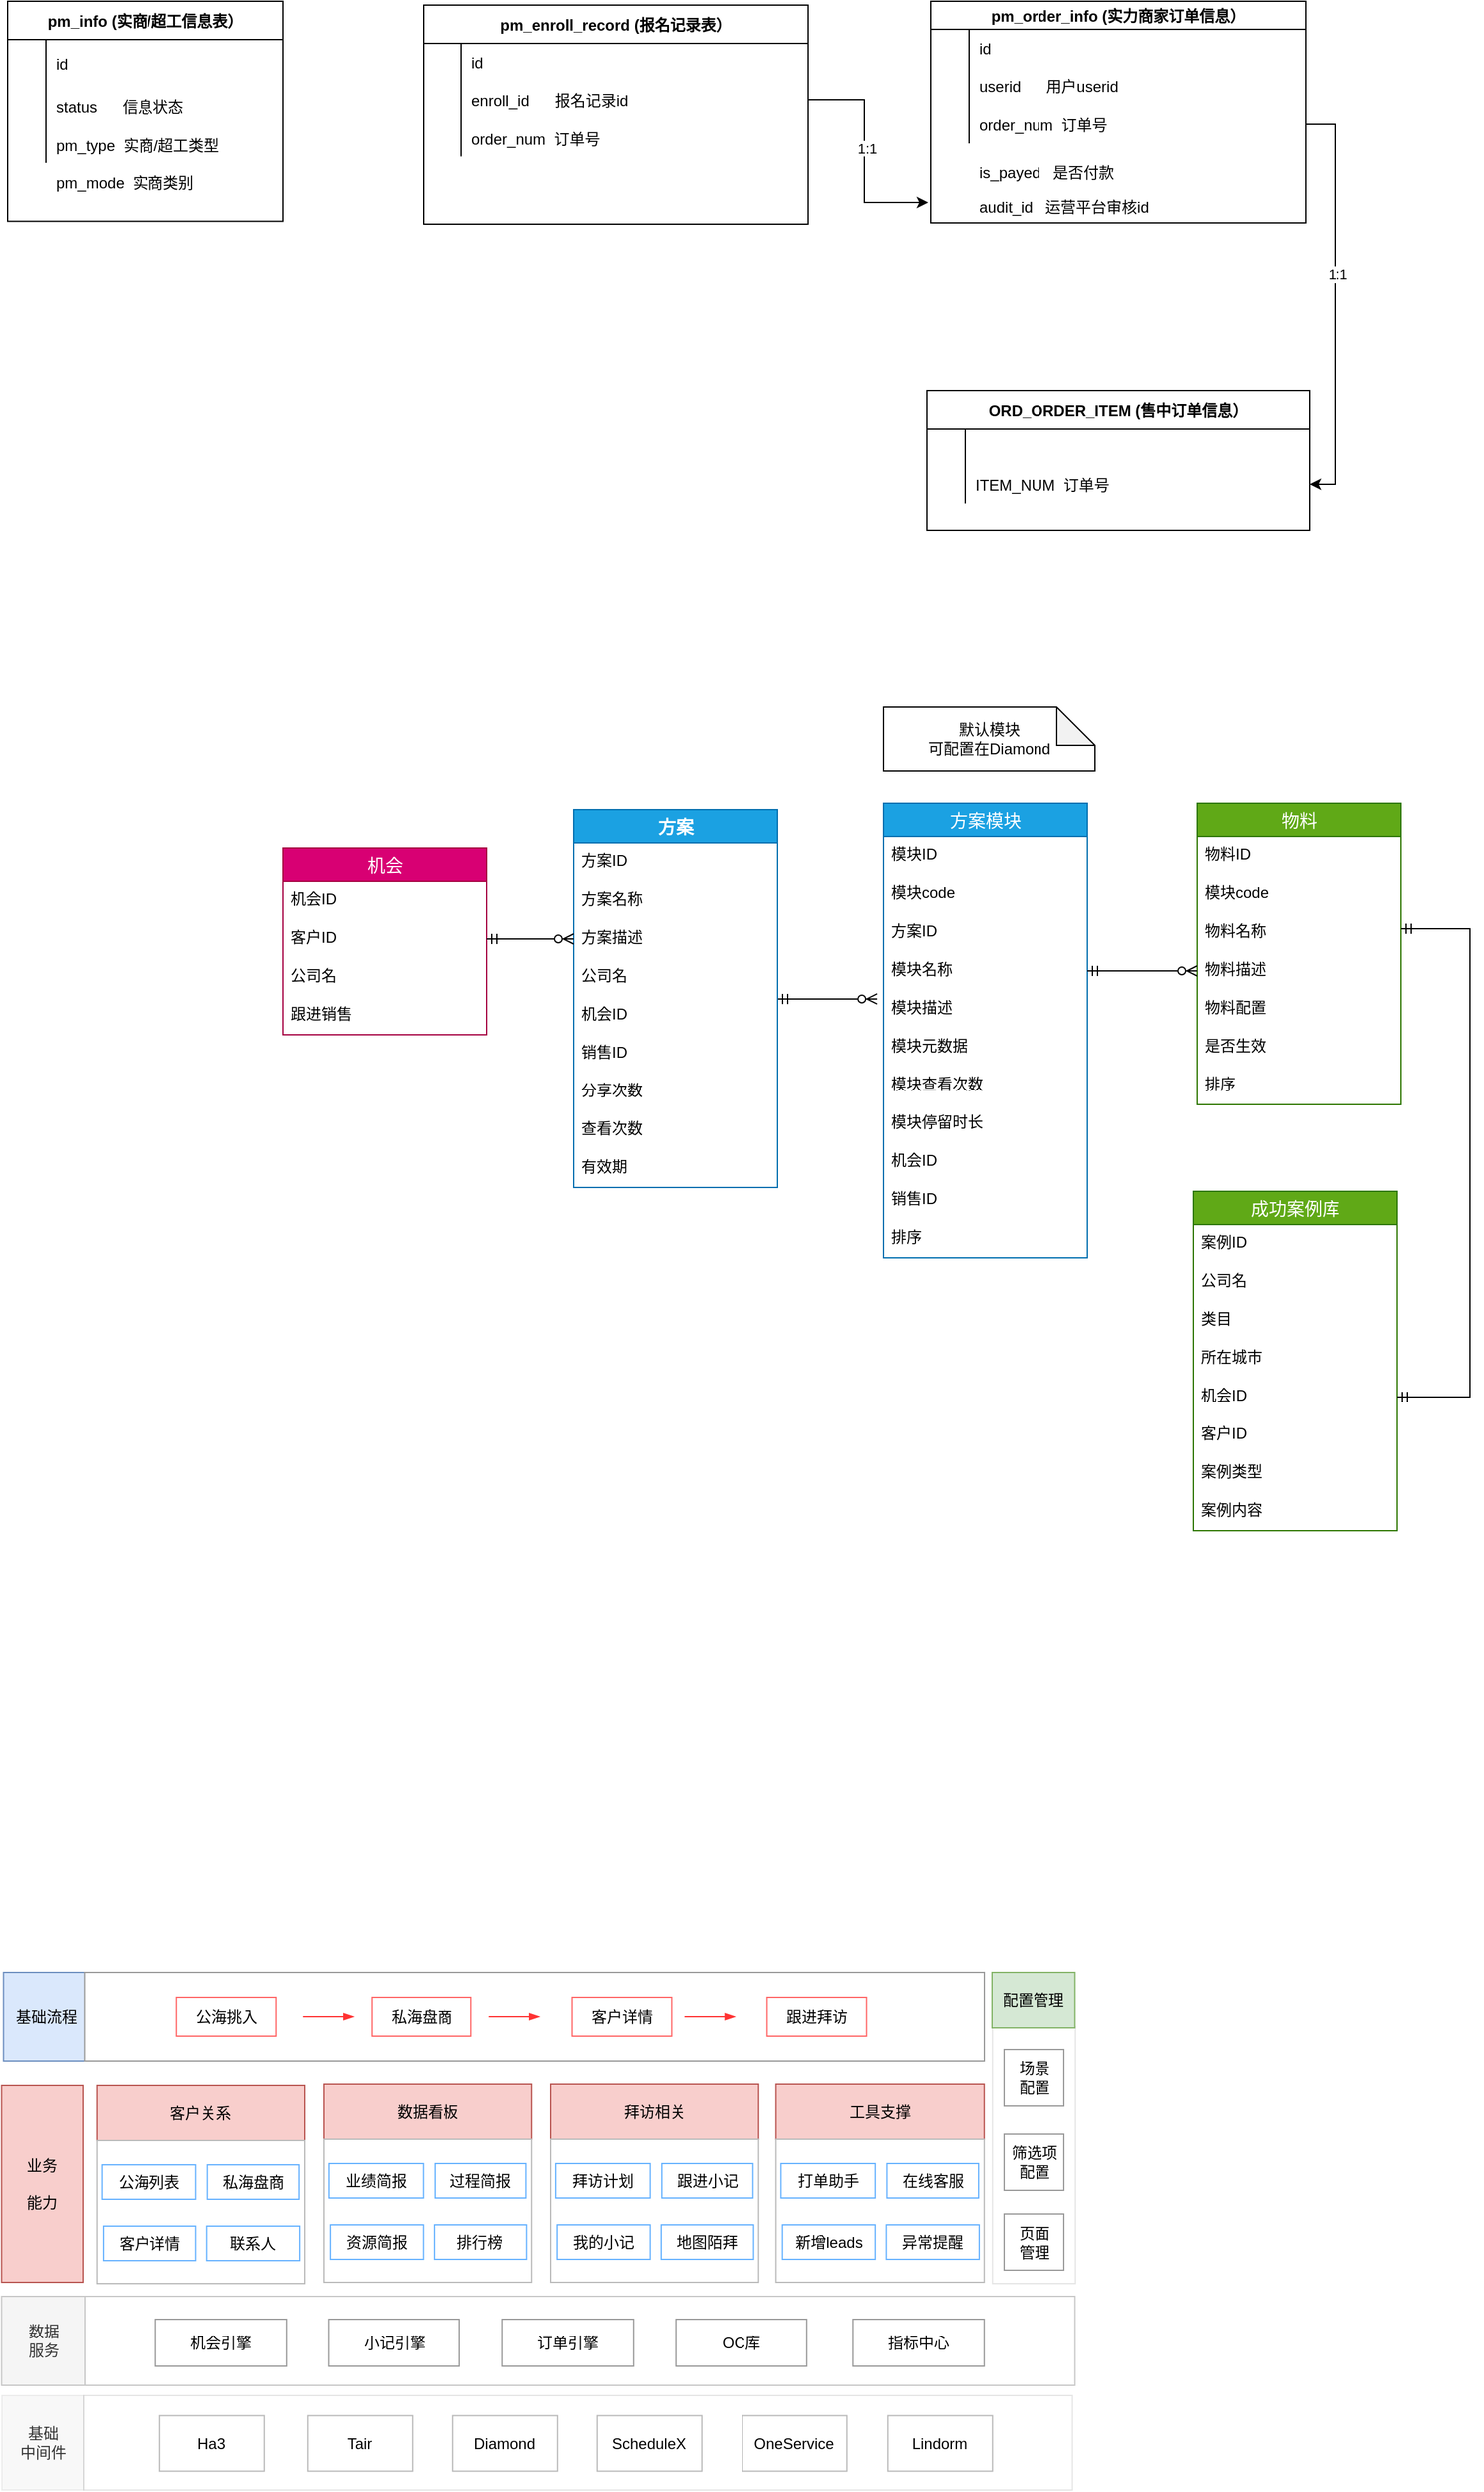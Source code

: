 <mxfile version="15.4.3" type="github">
  <diagram id="QJc5i9CVlvH6XnXGXRru" name="第 1 页">
    <mxGraphModel dx="1278" dy="742" grid="0" gridSize="10" guides="1" tooltips="1" connect="1" arrows="1" fold="0" page="0" pageScale="1" pageWidth="827" pageHeight="1169" math="0" shadow="0">
      <root>
        <mxCell id="0" />
        <mxCell id="1" parent="0" />
        <mxCell id="5cyUWBgjFF571LaAtSfy-1" value="pm_info (实商/超工信息表）" style="shape=table;startSize=30;container=1;collapsible=1;childLayout=tableLayout;fixedRows=1;rowLines=0;fontStyle=1;align=center;resizeLast=1;" parent="1" vertex="1">
          <mxGeometry x="124" y="17" width="216" height="172.75" as="geometry" />
        </mxCell>
        <mxCell id="5cyUWBgjFF571LaAtSfy-5" value="" style="shape=partialRectangle;collapsible=0;dropTarget=0;pointerEvents=0;fillColor=none;top=0;left=0;bottom=0;right=0;points=[[0,0.5],[1,0.5]];portConstraint=eastwest;" parent="5cyUWBgjFF571LaAtSfy-1" vertex="1">
          <mxGeometry y="30" width="216" height="37" as="geometry" />
        </mxCell>
        <mxCell id="5cyUWBgjFF571LaAtSfy-6" value="" style="shape=partialRectangle;connectable=0;fillColor=none;top=0;left=0;bottom=0;right=0;editable=1;overflow=hidden;" parent="5cyUWBgjFF571LaAtSfy-5" vertex="1">
          <mxGeometry width="30" height="37" as="geometry" />
        </mxCell>
        <mxCell id="5cyUWBgjFF571LaAtSfy-7" value="id" style="shape=partialRectangle;connectable=0;fillColor=none;top=0;left=0;bottom=0;right=0;align=left;spacingLeft=6;overflow=hidden;" parent="5cyUWBgjFF571LaAtSfy-5" vertex="1">
          <mxGeometry x="30" width="186" height="37" as="geometry" />
        </mxCell>
        <mxCell id="5cyUWBgjFF571LaAtSfy-8" value="" style="shape=partialRectangle;collapsible=0;dropTarget=0;pointerEvents=0;fillColor=none;top=0;left=0;bottom=0;right=0;points=[[0,0.5],[1,0.5]];portConstraint=eastwest;" parent="5cyUWBgjFF571LaAtSfy-1" vertex="1">
          <mxGeometry y="67" width="216" height="30" as="geometry" />
        </mxCell>
        <mxCell id="5cyUWBgjFF571LaAtSfy-9" value="" style="shape=partialRectangle;connectable=0;fillColor=none;top=0;left=0;bottom=0;right=0;editable=1;overflow=hidden;" parent="5cyUWBgjFF571LaAtSfy-8" vertex="1">
          <mxGeometry width="30" height="30" as="geometry" />
        </mxCell>
        <mxCell id="5cyUWBgjFF571LaAtSfy-10" value="status      信息状态" style="shape=partialRectangle;connectable=0;fillColor=none;top=0;left=0;bottom=0;right=0;align=left;spacingLeft=6;overflow=hidden;" parent="5cyUWBgjFF571LaAtSfy-8" vertex="1">
          <mxGeometry x="30" width="186" height="30" as="geometry" />
        </mxCell>
        <mxCell id="5cyUWBgjFF571LaAtSfy-11" value="" style="shape=partialRectangle;collapsible=0;dropTarget=0;pointerEvents=0;fillColor=none;top=0;left=0;bottom=0;right=0;points=[[0,0.5],[1,0.5]];portConstraint=eastwest;" parent="5cyUWBgjFF571LaAtSfy-1" vertex="1">
          <mxGeometry y="97" width="216" height="30" as="geometry" />
        </mxCell>
        <mxCell id="5cyUWBgjFF571LaAtSfy-12" value="" style="shape=partialRectangle;connectable=0;fillColor=none;top=0;left=0;bottom=0;right=0;editable=1;overflow=hidden;" parent="5cyUWBgjFF571LaAtSfy-11" vertex="1">
          <mxGeometry width="30" height="30" as="geometry" />
        </mxCell>
        <mxCell id="5cyUWBgjFF571LaAtSfy-13" value="pm_type  实商/超工类型" style="shape=partialRectangle;connectable=0;fillColor=none;top=0;left=0;bottom=0;right=0;align=left;spacingLeft=6;overflow=hidden;" parent="5cyUWBgjFF571LaAtSfy-11" vertex="1">
          <mxGeometry x="30" width="186" height="30" as="geometry" />
        </mxCell>
        <mxCell id="5cyUWBgjFF571LaAtSfy-15" value="pm_mode  实商类别" style="shape=partialRectangle;connectable=0;fillColor=none;top=0;left=0;bottom=0;right=0;align=left;spacingLeft=6;overflow=hidden;" parent="1" vertex="1">
          <mxGeometry x="154" y="144" width="186" height="30" as="geometry" />
        </mxCell>
        <mxCell id="5cyUWBgjFF571LaAtSfy-16" value="pm_enroll_record (报名记录表）" style="shape=table;startSize=30;container=1;collapsible=1;childLayout=tableLayout;fixedRows=1;rowLines=0;fontStyle=1;align=center;resizeLast=1;" parent="1" vertex="1">
          <mxGeometry x="450" y="20" width="302" height="172" as="geometry" />
        </mxCell>
        <mxCell id="5cyUWBgjFF571LaAtSfy-17" value="" style="shape=partialRectangle;collapsible=0;dropTarget=0;pointerEvents=0;fillColor=none;top=0;left=0;bottom=0;right=0;points=[[0,0.5],[1,0.5]];portConstraint=eastwest;" parent="5cyUWBgjFF571LaAtSfy-16" vertex="1">
          <mxGeometry y="30" width="302" height="29" as="geometry" />
        </mxCell>
        <mxCell id="5cyUWBgjFF571LaAtSfy-18" value="" style="shape=partialRectangle;connectable=0;fillColor=none;top=0;left=0;bottom=0;right=0;editable=1;overflow=hidden;" parent="5cyUWBgjFF571LaAtSfy-17" vertex="1">
          <mxGeometry width="30" height="29" as="geometry" />
        </mxCell>
        <mxCell id="5cyUWBgjFF571LaAtSfy-19" value="id" style="shape=partialRectangle;connectable=0;fillColor=none;top=0;left=0;bottom=0;right=0;align=left;spacingLeft=6;overflow=hidden;" parent="5cyUWBgjFF571LaAtSfy-17" vertex="1">
          <mxGeometry x="30" width="272" height="29" as="geometry" />
        </mxCell>
        <mxCell id="5cyUWBgjFF571LaAtSfy-20" value="" style="shape=partialRectangle;collapsible=0;dropTarget=0;pointerEvents=0;fillColor=none;top=0;left=0;bottom=0;right=0;points=[[0,0.5],[1,0.5]];portConstraint=eastwest;" parent="5cyUWBgjFF571LaAtSfy-16" vertex="1">
          <mxGeometry y="59" width="302" height="30" as="geometry" />
        </mxCell>
        <mxCell id="5cyUWBgjFF571LaAtSfy-21" value="" style="shape=partialRectangle;connectable=0;fillColor=none;top=0;left=0;bottom=0;right=0;editable=1;overflow=hidden;" parent="5cyUWBgjFF571LaAtSfy-20" vertex="1">
          <mxGeometry width="30" height="30" as="geometry" />
        </mxCell>
        <mxCell id="5cyUWBgjFF571LaAtSfy-22" value="enroll_id      报名记录id" style="shape=partialRectangle;connectable=0;fillColor=none;top=0;left=0;bottom=0;right=0;align=left;spacingLeft=6;overflow=hidden;" parent="5cyUWBgjFF571LaAtSfy-20" vertex="1">
          <mxGeometry x="30" width="272" height="30" as="geometry" />
        </mxCell>
        <mxCell id="5cyUWBgjFF571LaAtSfy-23" value="" style="shape=partialRectangle;collapsible=0;dropTarget=0;pointerEvents=0;fillColor=none;top=0;left=0;bottom=0;right=0;points=[[0,0.5],[1,0.5]];portConstraint=eastwest;" parent="5cyUWBgjFF571LaAtSfy-16" vertex="1">
          <mxGeometry y="89" width="302" height="30" as="geometry" />
        </mxCell>
        <mxCell id="5cyUWBgjFF571LaAtSfy-24" value="" style="shape=partialRectangle;connectable=0;fillColor=none;top=0;left=0;bottom=0;right=0;editable=1;overflow=hidden;" parent="5cyUWBgjFF571LaAtSfy-23" vertex="1">
          <mxGeometry width="30" height="30" as="geometry" />
        </mxCell>
        <mxCell id="5cyUWBgjFF571LaAtSfy-25" value="order_num  订单号" style="shape=partialRectangle;connectable=0;fillColor=none;top=0;left=0;bottom=0;right=0;align=left;spacingLeft=6;overflow=hidden;" parent="5cyUWBgjFF571LaAtSfy-23" vertex="1">
          <mxGeometry x="30" width="272" height="30" as="geometry" />
        </mxCell>
        <mxCell id="5cyUWBgjFF571LaAtSfy-38" value="ORD_ORDER_ITEM (售中订单信息）" style="shape=table;startSize=30;container=1;collapsible=1;childLayout=tableLayout;fixedRows=1;rowLines=0;fontStyle=1;align=center;resizeLast=1;" parent="1" vertex="1">
          <mxGeometry x="845" y="322" width="300" height="110" as="geometry" />
        </mxCell>
        <mxCell id="5cyUWBgjFF571LaAtSfy-39" value="" style="shape=partialRectangle;collapsible=0;dropTarget=0;pointerEvents=0;fillColor=none;top=0;left=0;bottom=0;right=0;points=[[0,0.5],[1,0.5]];portConstraint=eastwest;" parent="5cyUWBgjFF571LaAtSfy-38" vertex="1">
          <mxGeometry y="30" width="300" height="29" as="geometry" />
        </mxCell>
        <mxCell id="5cyUWBgjFF571LaAtSfy-40" value="" style="shape=partialRectangle;connectable=0;fillColor=none;top=0;left=0;bottom=0;right=0;editable=1;overflow=hidden;" parent="5cyUWBgjFF571LaAtSfy-39" vertex="1">
          <mxGeometry width="30" height="29" as="geometry" />
        </mxCell>
        <mxCell id="5cyUWBgjFF571LaAtSfy-41" value="" style="shape=partialRectangle;connectable=0;fillColor=none;top=0;left=0;bottom=0;right=0;align=left;spacingLeft=6;overflow=hidden;" parent="5cyUWBgjFF571LaAtSfy-39" vertex="1">
          <mxGeometry x="30" width="270" height="29" as="geometry" />
        </mxCell>
        <mxCell id="5cyUWBgjFF571LaAtSfy-45" value="" style="shape=partialRectangle;collapsible=0;dropTarget=0;pointerEvents=0;fillColor=none;top=0;left=0;bottom=0;right=0;points=[[0,0.5],[1,0.5]];portConstraint=eastwest;" parent="5cyUWBgjFF571LaAtSfy-38" vertex="1">
          <mxGeometry y="59" width="300" height="30" as="geometry" />
        </mxCell>
        <mxCell id="5cyUWBgjFF571LaAtSfy-46" value="" style="shape=partialRectangle;connectable=0;fillColor=none;top=0;left=0;bottom=0;right=0;editable=1;overflow=hidden;" parent="5cyUWBgjFF571LaAtSfy-45" vertex="1">
          <mxGeometry width="30" height="30" as="geometry" />
        </mxCell>
        <mxCell id="5cyUWBgjFF571LaAtSfy-47" value="ITEM_NUM  订单号" style="shape=partialRectangle;connectable=0;fillColor=none;top=0;left=0;bottom=0;right=0;align=left;spacingLeft=6;overflow=hidden;" parent="5cyUWBgjFF571LaAtSfy-45" vertex="1">
          <mxGeometry x="30" width="270" height="30" as="geometry" />
        </mxCell>
        <mxCell id="5cyUWBgjFF571LaAtSfy-49" value="pm_order_info (实力商家订单信息）" style="shape=table;startSize=22;container=1;collapsible=1;childLayout=tableLayout;fixedRows=1;rowLines=0;fontStyle=1;align=center;resizeLast=1;" parent="1" vertex="1">
          <mxGeometry x="848" y="17" width="294" height="174" as="geometry" />
        </mxCell>
        <mxCell id="5cyUWBgjFF571LaAtSfy-50" value="" style="shape=partialRectangle;collapsible=0;dropTarget=0;pointerEvents=0;fillColor=none;top=0;left=0;bottom=0;right=0;points=[[0,0.5],[1,0.5]];portConstraint=eastwest;" parent="5cyUWBgjFF571LaAtSfy-49" vertex="1">
          <mxGeometry y="22" width="294" height="29" as="geometry" />
        </mxCell>
        <mxCell id="5cyUWBgjFF571LaAtSfy-51" value="" style="shape=partialRectangle;connectable=0;fillColor=none;top=0;left=0;bottom=0;right=0;editable=1;overflow=hidden;" parent="5cyUWBgjFF571LaAtSfy-50" vertex="1">
          <mxGeometry width="30" height="29" as="geometry" />
        </mxCell>
        <mxCell id="5cyUWBgjFF571LaAtSfy-52" value="id" style="shape=partialRectangle;connectable=0;fillColor=none;top=0;left=0;bottom=0;right=0;align=left;spacingLeft=6;overflow=hidden;" parent="5cyUWBgjFF571LaAtSfy-50" vertex="1">
          <mxGeometry x="30" width="264" height="29" as="geometry" />
        </mxCell>
        <mxCell id="5cyUWBgjFF571LaAtSfy-53" value="" style="shape=partialRectangle;collapsible=0;dropTarget=0;pointerEvents=0;fillColor=none;top=0;left=0;bottom=0;right=0;points=[[0,0.5],[1,0.5]];portConstraint=eastwest;" parent="5cyUWBgjFF571LaAtSfy-49" vertex="1">
          <mxGeometry y="51" width="294" height="30" as="geometry" />
        </mxCell>
        <mxCell id="5cyUWBgjFF571LaAtSfy-54" value="" style="shape=partialRectangle;connectable=0;fillColor=none;top=0;left=0;bottom=0;right=0;editable=1;overflow=hidden;" parent="5cyUWBgjFF571LaAtSfy-53" vertex="1">
          <mxGeometry width="30" height="30" as="geometry" />
        </mxCell>
        <mxCell id="5cyUWBgjFF571LaAtSfy-55" value="userid      用户userid" style="shape=partialRectangle;connectable=0;fillColor=none;top=0;left=0;bottom=0;right=0;align=left;spacingLeft=6;overflow=hidden;" parent="5cyUWBgjFF571LaAtSfy-53" vertex="1">
          <mxGeometry x="30" width="264" height="30" as="geometry" />
        </mxCell>
        <mxCell id="5cyUWBgjFF571LaAtSfy-56" value="" style="shape=partialRectangle;collapsible=0;dropTarget=0;pointerEvents=0;fillColor=none;top=0;left=0;bottom=0;right=0;points=[[0,0.5],[1,0.5]];portConstraint=eastwest;" parent="5cyUWBgjFF571LaAtSfy-49" vertex="1">
          <mxGeometry y="81" width="294" height="30" as="geometry" />
        </mxCell>
        <mxCell id="5cyUWBgjFF571LaAtSfy-57" value="" style="shape=partialRectangle;connectable=0;fillColor=none;top=0;left=0;bottom=0;right=0;editable=1;overflow=hidden;" parent="5cyUWBgjFF571LaAtSfy-56" vertex="1">
          <mxGeometry width="30" height="30" as="geometry" />
        </mxCell>
        <mxCell id="5cyUWBgjFF571LaAtSfy-58" value="order_num  订单号" style="shape=partialRectangle;connectable=0;fillColor=none;top=0;left=0;bottom=0;right=0;align=left;spacingLeft=6;overflow=hidden;" parent="5cyUWBgjFF571LaAtSfy-56" vertex="1">
          <mxGeometry x="30" width="264" height="30" as="geometry" />
        </mxCell>
        <mxCell id="5cyUWBgjFF571LaAtSfy-59" value="is_payed   是否付款" style="shape=partialRectangle;connectable=0;fillColor=none;top=0;left=0;bottom=0;right=0;align=left;spacingLeft=6;overflow=hidden;" parent="1" vertex="1">
          <mxGeometry x="878" y="136" width="269" height="30" as="geometry" />
        </mxCell>
        <mxCell id="5cyUWBgjFF571LaAtSfy-60" value="audit_id   运营平台审核id" style="shape=partialRectangle;connectable=0;fillColor=none;top=0;left=0;bottom=0;right=0;align=left;spacingLeft=6;overflow=hidden;" parent="1" vertex="1">
          <mxGeometry x="878" y="163" width="269" height="30" as="geometry" />
        </mxCell>
        <mxCell id="5cyUWBgjFF571LaAtSfy-62" style="edgeStyle=orthogonalEdgeStyle;rounded=0;orthogonalLoop=1;jettySize=auto;html=1;" parent="1" source="5cyUWBgjFF571LaAtSfy-20" edge="1">
          <mxGeometry relative="1" as="geometry">
            <mxPoint x="846" y="175" as="targetPoint" />
            <Array as="points">
              <mxPoint x="796" y="94" />
              <mxPoint x="796" y="175" />
            </Array>
          </mxGeometry>
        </mxCell>
        <mxCell id="5cyUWBgjFF571LaAtSfy-63" value="1:1" style="edgeLabel;html=1;align=center;verticalAlign=middle;resizable=0;points=[];" parent="5cyUWBgjFF571LaAtSfy-62" vertex="1" connectable="0">
          <mxGeometry x="-0.063" y="2" relative="1" as="geometry">
            <mxPoint as="offset" />
          </mxGeometry>
        </mxCell>
        <mxCell id="5cyUWBgjFF571LaAtSfy-64" style="edgeStyle=orthogonalEdgeStyle;rounded=0;orthogonalLoop=1;jettySize=auto;html=1;entryX=1;entryY=0.5;entryDx=0;entryDy=0;" parent="1" source="5cyUWBgjFF571LaAtSfy-56" target="5cyUWBgjFF571LaAtSfy-45" edge="1">
          <mxGeometry relative="1" as="geometry">
            <Array as="points">
              <mxPoint x="1165" y="113" />
              <mxPoint x="1165" y="396" />
            </Array>
          </mxGeometry>
        </mxCell>
        <mxCell id="5cyUWBgjFF571LaAtSfy-65" value="1:1" style="edgeLabel;html=1;align=center;verticalAlign=middle;resizable=0;points=[];" parent="5cyUWBgjFF571LaAtSfy-64" vertex="1" connectable="0">
          <mxGeometry x="-0.135" y="2" relative="1" as="geometry">
            <mxPoint as="offset" />
          </mxGeometry>
        </mxCell>
        <mxCell id="seeRl_uvlfTcgqvtLAYv-40" style="edgeStyle=orthogonalEdgeStyle;rounded=0;orthogonalLoop=1;jettySize=auto;html=1;entryX=-0.031;entryY=0.233;entryDx=0;entryDy=0;entryPerimeter=0;startArrow=ERmandOne;startFill=0;endArrow=ERzeroToMany;endFill=1;" parent="1" source="F5liAaDWDsk7o85AeB5s-1" target="F5liAaDWDsk7o85AeB5s-17" edge="1">
          <mxGeometry relative="1" as="geometry" />
        </mxCell>
        <mxCell id="F5liAaDWDsk7o85AeB5s-1" value="方案" style="swimlane;fontStyle=1;childLayout=stackLayout;horizontal=1;startSize=26;horizontalStack=0;resizeParent=1;resizeParentMax=0;resizeLast=0;collapsible=1;marginBottom=0;align=center;fontSize=14;fillColor=#1ba1e2;strokeColor=#006EAF;fontColor=#ffffff;" parent="1" vertex="1">
          <mxGeometry x="568" y="651" width="160" height="296" as="geometry" />
        </mxCell>
        <mxCell id="F5liAaDWDsk7o85AeB5s-2" value="方案ID" style="text;spacingLeft=4;spacingRight=4;overflow=hidden;rotatable=0;points=[[0,0.5],[1,0.5]];portConstraint=eastwest;fontSize=12;" parent="F5liAaDWDsk7o85AeB5s-1" vertex="1">
          <mxGeometry y="26" width="160" height="30" as="geometry" />
        </mxCell>
        <mxCell id="F5liAaDWDsk7o85AeB5s-3" value="方案名称" style="text;spacingLeft=4;spacingRight=4;overflow=hidden;rotatable=0;points=[[0,0.5],[1,0.5]];portConstraint=eastwest;fontSize=12;" parent="F5liAaDWDsk7o85AeB5s-1" vertex="1">
          <mxGeometry y="56" width="160" height="30" as="geometry" />
        </mxCell>
        <mxCell id="F5liAaDWDsk7o85AeB5s-4" value="方案描述" style="text;spacingLeft=4;spacingRight=4;overflow=hidden;rotatable=0;points=[[0,0.5],[1,0.5]];portConstraint=eastwest;fontSize=12;" parent="F5liAaDWDsk7o85AeB5s-1" vertex="1">
          <mxGeometry y="86" width="160" height="30" as="geometry" />
        </mxCell>
        <mxCell id="F5liAaDWDsk7o85AeB5s-5" value="公司名" style="text;spacingLeft=4;spacingRight=4;overflow=hidden;rotatable=0;points=[[0,0.5],[1,0.5]];portConstraint=eastwest;fontSize=12;" parent="F5liAaDWDsk7o85AeB5s-1" vertex="1">
          <mxGeometry y="116" width="160" height="30" as="geometry" />
        </mxCell>
        <mxCell id="F5liAaDWDsk7o85AeB5s-6" value="机会ID" style="text;spacingLeft=4;spacingRight=4;overflow=hidden;rotatable=0;points=[[0,0.5],[1,0.5]];portConstraint=eastwest;fontSize=12;" parent="F5liAaDWDsk7o85AeB5s-1" vertex="1">
          <mxGeometry y="146" width="160" height="30" as="geometry" />
        </mxCell>
        <mxCell id="F5liAaDWDsk7o85AeB5s-7" value="销售ID" style="text;spacingLeft=4;spacingRight=4;overflow=hidden;rotatable=0;points=[[0,0.5],[1,0.5]];portConstraint=eastwest;fontSize=12;" parent="F5liAaDWDsk7o85AeB5s-1" vertex="1">
          <mxGeometry y="176" width="160" height="30" as="geometry" />
        </mxCell>
        <mxCell id="seeRl_uvlfTcgqvtLAYv-33" value="分享次数" style="text;spacingLeft=4;spacingRight=4;overflow=hidden;rotatable=0;points=[[0,0.5],[1,0.5]];portConstraint=eastwest;fontSize=12;" parent="F5liAaDWDsk7o85AeB5s-1" vertex="1">
          <mxGeometry y="206" width="160" height="30" as="geometry" />
        </mxCell>
        <mxCell id="seeRl_uvlfTcgqvtLAYv-34" value="查看次数" style="text;spacingLeft=4;spacingRight=4;overflow=hidden;rotatable=0;points=[[0,0.5],[1,0.5]];portConstraint=eastwest;fontSize=12;" parent="F5liAaDWDsk7o85AeB5s-1" vertex="1">
          <mxGeometry y="236" width="160" height="30" as="geometry" />
        </mxCell>
        <mxCell id="F5liAaDWDsk7o85AeB5s-8" value="有效期" style="text;spacingLeft=4;spacingRight=4;overflow=hidden;rotatable=0;points=[[0,0.5],[1,0.5]];portConstraint=eastwest;fontSize=12;" parent="F5liAaDWDsk7o85AeB5s-1" vertex="1">
          <mxGeometry y="266" width="160" height="30" as="geometry" />
        </mxCell>
        <mxCell id="F5liAaDWDsk7o85AeB5s-13" value="方案模块" style="swimlane;fontStyle=0;childLayout=stackLayout;horizontal=1;startSize=26;horizontalStack=0;resizeParent=1;resizeParentMax=0;resizeLast=0;collapsible=1;marginBottom=0;align=center;fontSize=14;fillColor=#1ba1e2;strokeColor=#006EAF;fontColor=#ffffff;" parent="1" vertex="1">
          <mxGeometry x="811" y="646" width="160" height="356" as="geometry" />
        </mxCell>
        <mxCell id="F5liAaDWDsk7o85AeB5s-14" value="模块ID" style="text;strokeColor=none;fillColor=none;spacingLeft=4;spacingRight=4;overflow=hidden;rotatable=0;points=[[0,0.5],[1,0.5]];portConstraint=eastwest;fontSize=12;" parent="F5liAaDWDsk7o85AeB5s-13" vertex="1">
          <mxGeometry y="26" width="160" height="30" as="geometry" />
        </mxCell>
        <mxCell id="seeRl_uvlfTcgqvtLAYv-38" value="模块code" style="text;strokeColor=none;fillColor=none;spacingLeft=4;spacingRight=4;overflow=hidden;rotatable=0;points=[[0,0.5],[1,0.5]];portConstraint=eastwest;fontSize=12;" parent="F5liAaDWDsk7o85AeB5s-13" vertex="1">
          <mxGeometry y="56" width="160" height="30" as="geometry" />
        </mxCell>
        <mxCell id="F5liAaDWDsk7o85AeB5s-15" value="方案ID" style="text;strokeColor=none;fillColor=none;spacingLeft=4;spacingRight=4;overflow=hidden;rotatable=0;points=[[0,0.5],[1,0.5]];portConstraint=eastwest;fontSize=12;" parent="F5liAaDWDsk7o85AeB5s-13" vertex="1">
          <mxGeometry y="86" width="160" height="30" as="geometry" />
        </mxCell>
        <mxCell id="F5liAaDWDsk7o85AeB5s-16" value="模块名称" style="text;strokeColor=none;fillColor=none;spacingLeft=4;spacingRight=4;overflow=hidden;rotatable=0;points=[[0,0.5],[1,0.5]];portConstraint=eastwest;fontSize=12;" parent="F5liAaDWDsk7o85AeB5s-13" vertex="1">
          <mxGeometry y="116" width="160" height="30" as="geometry" />
        </mxCell>
        <mxCell id="F5liAaDWDsk7o85AeB5s-17" value="模块描述" style="text;strokeColor=none;fillColor=none;spacingLeft=4;spacingRight=4;overflow=hidden;rotatable=0;points=[[0,0.5],[1,0.5]];portConstraint=eastwest;fontSize=12;" parent="F5liAaDWDsk7o85AeB5s-13" vertex="1">
          <mxGeometry y="146" width="160" height="30" as="geometry" />
        </mxCell>
        <mxCell id="F5liAaDWDsk7o85AeB5s-18" value="模块元数据" style="text;strokeColor=none;fillColor=none;spacingLeft=4;spacingRight=4;overflow=hidden;rotatable=0;points=[[0,0.5],[1,0.5]];portConstraint=eastwest;fontSize=12;" parent="F5liAaDWDsk7o85AeB5s-13" vertex="1">
          <mxGeometry y="176" width="160" height="30" as="geometry" />
        </mxCell>
        <mxCell id="seeRl_uvlfTcgqvtLAYv-30" value="模块查看次数" style="text;strokeColor=none;fillColor=none;spacingLeft=4;spacingRight=4;overflow=hidden;rotatable=0;points=[[0,0.5],[1,0.5]];portConstraint=eastwest;fontSize=12;" parent="F5liAaDWDsk7o85AeB5s-13" vertex="1">
          <mxGeometry y="206" width="160" height="30" as="geometry" />
        </mxCell>
        <mxCell id="seeRl_uvlfTcgqvtLAYv-31" value="模块停留时长" style="text;strokeColor=none;fillColor=none;spacingLeft=4;spacingRight=4;overflow=hidden;rotatable=0;points=[[0,0.5],[1,0.5]];portConstraint=eastwest;fontSize=12;" parent="F5liAaDWDsk7o85AeB5s-13" vertex="1">
          <mxGeometry y="236" width="160" height="30" as="geometry" />
        </mxCell>
        <mxCell id="seeRl_uvlfTcgqvtLAYv-36" value="机会ID" style="text;strokeColor=none;fillColor=none;spacingLeft=4;spacingRight=4;overflow=hidden;rotatable=0;points=[[0,0.5],[1,0.5]];portConstraint=eastwest;fontSize=12;" parent="F5liAaDWDsk7o85AeB5s-13" vertex="1">
          <mxGeometry y="266" width="160" height="30" as="geometry" />
        </mxCell>
        <mxCell id="seeRl_uvlfTcgqvtLAYv-37" value="销售ID" style="text;strokeColor=none;fillColor=none;spacingLeft=4;spacingRight=4;overflow=hidden;rotatable=0;points=[[0,0.5],[1,0.5]];portConstraint=eastwest;fontSize=12;" parent="F5liAaDWDsk7o85AeB5s-13" vertex="1">
          <mxGeometry y="296" width="160" height="30" as="geometry" />
        </mxCell>
        <mxCell id="F5liAaDWDsk7o85AeB5s-19" value="排序" style="text;strokeColor=none;fillColor=none;spacingLeft=4;spacingRight=4;overflow=hidden;rotatable=0;points=[[0,0.5],[1,0.5]];portConstraint=eastwest;fontSize=12;" parent="F5liAaDWDsk7o85AeB5s-13" vertex="1">
          <mxGeometry y="326" width="160" height="30" as="geometry" />
        </mxCell>
        <mxCell id="F5liAaDWDsk7o85AeB5s-22" value="物料" style="swimlane;fontStyle=0;childLayout=stackLayout;horizontal=1;startSize=26;horizontalStack=0;resizeParent=1;resizeParentMax=0;resizeLast=0;collapsible=1;marginBottom=0;align=center;fontSize=14;fillColor=#60a917;strokeColor=#2D7600;fontColor=#ffffff;" parent="1" vertex="1">
          <mxGeometry x="1057" y="646" width="160" height="236" as="geometry" />
        </mxCell>
        <mxCell id="F5liAaDWDsk7o85AeB5s-23" value="物料ID" style="text;strokeColor=none;fillColor=none;spacingLeft=4;spacingRight=4;overflow=hidden;rotatable=0;points=[[0,0.5],[1,0.5]];portConstraint=eastwest;fontSize=12;" parent="F5liAaDWDsk7o85AeB5s-22" vertex="1">
          <mxGeometry y="26" width="160" height="30" as="geometry" />
        </mxCell>
        <mxCell id="F5liAaDWDsk7o85AeB5s-24" value="模块code" style="text;strokeColor=none;fillColor=none;spacingLeft=4;spacingRight=4;overflow=hidden;rotatable=0;points=[[0,0.5],[1,0.5]];portConstraint=eastwest;fontSize=12;" parent="F5liAaDWDsk7o85AeB5s-22" vertex="1">
          <mxGeometry y="56" width="160" height="30" as="geometry" />
        </mxCell>
        <mxCell id="F5liAaDWDsk7o85AeB5s-25" value="物料名称" style="text;strokeColor=none;fillColor=none;spacingLeft=4;spacingRight=4;overflow=hidden;rotatable=0;points=[[0,0.5],[1,0.5]];portConstraint=eastwest;fontSize=12;" parent="F5liAaDWDsk7o85AeB5s-22" vertex="1">
          <mxGeometry y="86" width="160" height="30" as="geometry" />
        </mxCell>
        <mxCell id="F5liAaDWDsk7o85AeB5s-26" value="物料描述" style="text;strokeColor=none;fillColor=none;spacingLeft=4;spacingRight=4;overflow=hidden;rotatable=0;points=[[0,0.5],[1,0.5]];portConstraint=eastwest;fontSize=12;" parent="F5liAaDWDsk7o85AeB5s-22" vertex="1">
          <mxGeometry y="116" width="160" height="30" as="geometry" />
        </mxCell>
        <mxCell id="F5liAaDWDsk7o85AeB5s-27" value="物料配置" style="text;strokeColor=none;fillColor=none;spacingLeft=4;spacingRight=4;overflow=hidden;rotatable=0;points=[[0,0.5],[1,0.5]];portConstraint=eastwest;fontSize=12;" parent="F5liAaDWDsk7o85AeB5s-22" vertex="1">
          <mxGeometry y="146" width="160" height="30" as="geometry" />
        </mxCell>
        <mxCell id="F5liAaDWDsk7o85AeB5s-28" value="是否生效" style="text;strokeColor=none;fillColor=none;spacingLeft=4;spacingRight=4;overflow=hidden;rotatable=0;points=[[0,0.5],[1,0.5]];portConstraint=eastwest;fontSize=12;" parent="F5liAaDWDsk7o85AeB5s-22" vertex="1">
          <mxGeometry y="176" width="160" height="30" as="geometry" />
        </mxCell>
        <mxCell id="F5liAaDWDsk7o85AeB5s-42" value="排序" style="text;strokeColor=none;fillColor=none;spacingLeft=4;spacingRight=4;overflow=hidden;rotatable=0;points=[[0,0.5],[1,0.5]];portConstraint=eastwest;fontSize=12;" parent="F5liAaDWDsk7o85AeB5s-22" vertex="1">
          <mxGeometry y="206" width="160" height="30" as="geometry" />
        </mxCell>
        <mxCell id="F5liAaDWDsk7o85AeB5s-30" value="机会" style="swimlane;fontStyle=0;childLayout=stackLayout;horizontal=1;startSize=26;horizontalStack=0;resizeParent=1;resizeParentMax=0;resizeLast=0;collapsible=1;marginBottom=0;align=center;fontSize=14;fillColor=#d80073;strokeColor=#A50040;fontColor=#ffffff;" parent="1" vertex="1">
          <mxGeometry x="340" y="681" width="160" height="146" as="geometry" />
        </mxCell>
        <mxCell id="F5liAaDWDsk7o85AeB5s-31" value="机会ID" style="text;strokeColor=none;fillColor=none;spacingLeft=4;spacingRight=4;overflow=hidden;rotatable=0;points=[[0,0.5],[1,0.5]];portConstraint=eastwest;fontSize=12;" parent="F5liAaDWDsk7o85AeB5s-30" vertex="1">
          <mxGeometry y="26" width="160" height="30" as="geometry" />
        </mxCell>
        <mxCell id="F5liAaDWDsk7o85AeB5s-32" value="客户ID" style="text;strokeColor=none;fillColor=none;spacingLeft=4;spacingRight=4;overflow=hidden;rotatable=0;points=[[0,0.5],[1,0.5]];portConstraint=eastwest;fontSize=12;" parent="F5liAaDWDsk7o85AeB5s-30" vertex="1">
          <mxGeometry y="56" width="160" height="30" as="geometry" />
        </mxCell>
        <mxCell id="F5liAaDWDsk7o85AeB5s-33" value="公司名" style="text;strokeColor=none;fillColor=none;spacingLeft=4;spacingRight=4;overflow=hidden;rotatable=0;points=[[0,0.5],[1,0.5]];portConstraint=eastwest;fontSize=12;" parent="F5liAaDWDsk7o85AeB5s-30" vertex="1">
          <mxGeometry y="86" width="160" height="30" as="geometry" />
        </mxCell>
        <mxCell id="F5liAaDWDsk7o85AeB5s-34" value="跟进销售" style="text;strokeColor=none;fillColor=none;spacingLeft=4;spacingRight=4;overflow=hidden;rotatable=0;points=[[0,0.5],[1,0.5]];portConstraint=eastwest;fontSize=12;" parent="F5liAaDWDsk7o85AeB5s-30" vertex="1">
          <mxGeometry y="116" width="160" height="30" as="geometry" />
        </mxCell>
        <mxCell id="F5liAaDWDsk7o85AeB5s-38" value="默认模块&lt;br&gt;可配置在Diamond" style="shape=note;whiteSpace=wrap;html=1;backgroundOutline=1;darkOpacity=0.05;" parent="1" vertex="1">
          <mxGeometry x="811" y="570" width="166" height="50" as="geometry" />
        </mxCell>
        <mxCell id="seeRl_uvlfTcgqvtLAYv-1" value="成功案例库" style="swimlane;fontStyle=0;childLayout=stackLayout;horizontal=1;startSize=26;horizontalStack=0;resizeParent=1;resizeParentMax=0;resizeLast=0;collapsible=1;marginBottom=0;align=center;fontSize=14;fillColor=#60a917;strokeColor=#2D7600;fontColor=#ffffff;" parent="1" vertex="1">
          <mxGeometry x="1054" y="950" width="160" height="266" as="geometry" />
        </mxCell>
        <mxCell id="seeRl_uvlfTcgqvtLAYv-2" value="案例ID" style="text;strokeColor=none;fillColor=none;spacingLeft=4;spacingRight=4;overflow=hidden;rotatable=0;points=[[0,0.5],[1,0.5]];portConstraint=eastwest;fontSize=12;" parent="seeRl_uvlfTcgqvtLAYv-1" vertex="1">
          <mxGeometry y="26" width="160" height="30" as="geometry" />
        </mxCell>
        <mxCell id="seeRl_uvlfTcgqvtLAYv-3" value="公司名" style="text;strokeColor=none;fillColor=none;spacingLeft=4;spacingRight=4;overflow=hidden;rotatable=0;points=[[0,0.5],[1,0.5]];portConstraint=eastwest;fontSize=12;" parent="seeRl_uvlfTcgqvtLAYv-1" vertex="1">
          <mxGeometry y="56" width="160" height="30" as="geometry" />
        </mxCell>
        <mxCell id="seeRl_uvlfTcgqvtLAYv-9" value="类目" style="text;strokeColor=none;fillColor=none;spacingLeft=4;spacingRight=4;overflow=hidden;rotatable=0;points=[[0,0.5],[1,0.5]];portConstraint=eastwest;fontSize=12;" parent="seeRl_uvlfTcgqvtLAYv-1" vertex="1">
          <mxGeometry y="86" width="160" height="30" as="geometry" />
        </mxCell>
        <mxCell id="seeRl_uvlfTcgqvtLAYv-10" value="所在城市" style="text;strokeColor=none;fillColor=none;spacingLeft=4;spacingRight=4;overflow=hidden;rotatable=0;points=[[0,0.5],[1,0.5]];portConstraint=eastwest;fontSize=12;" parent="seeRl_uvlfTcgqvtLAYv-1" vertex="1">
          <mxGeometry y="116" width="160" height="30" as="geometry" />
        </mxCell>
        <mxCell id="seeRl_uvlfTcgqvtLAYv-4" value="机会ID" style="text;strokeColor=none;fillColor=none;spacingLeft=4;spacingRight=4;overflow=hidden;rotatable=0;points=[[0,0.5],[1,0.5]];portConstraint=eastwest;fontSize=12;" parent="seeRl_uvlfTcgqvtLAYv-1" vertex="1">
          <mxGeometry y="146" width="160" height="30" as="geometry" />
        </mxCell>
        <mxCell id="seeRl_uvlfTcgqvtLAYv-5" value="客户ID" style="text;strokeColor=none;fillColor=none;spacingLeft=4;spacingRight=4;overflow=hidden;rotatable=0;points=[[0,0.5],[1,0.5]];portConstraint=eastwest;fontSize=12;" parent="seeRl_uvlfTcgqvtLAYv-1" vertex="1">
          <mxGeometry y="176" width="160" height="30" as="geometry" />
        </mxCell>
        <mxCell id="seeRl_uvlfTcgqvtLAYv-6" value="案例类型" style="text;strokeColor=none;fillColor=none;spacingLeft=4;spacingRight=4;overflow=hidden;rotatable=0;points=[[0,0.5],[1,0.5]];portConstraint=eastwest;fontSize=12;" parent="seeRl_uvlfTcgqvtLAYv-1" vertex="1">
          <mxGeometry y="206" width="160" height="30" as="geometry" />
        </mxCell>
        <mxCell id="seeRl_uvlfTcgqvtLAYv-7" value="案例内容" style="text;strokeColor=none;fillColor=none;spacingLeft=4;spacingRight=4;overflow=hidden;rotatable=0;points=[[0,0.5],[1,0.5]];portConstraint=eastwest;fontSize=12;" parent="seeRl_uvlfTcgqvtLAYv-1" vertex="1">
          <mxGeometry y="236" width="160" height="30" as="geometry" />
        </mxCell>
        <mxCell id="seeRl_uvlfTcgqvtLAYv-11" style="edgeStyle=orthogonalEdgeStyle;rounded=0;orthogonalLoop=1;jettySize=auto;html=1;entryX=1;entryY=0.5;entryDx=0;entryDy=0;startArrow=ERmandOne;startFill=0;endArrow=ERmandOne;endFill=0;" parent="1" source="F5liAaDWDsk7o85AeB5s-25" target="seeRl_uvlfTcgqvtLAYv-4" edge="1">
          <mxGeometry relative="1" as="geometry">
            <Array as="points">
              <mxPoint x="1271" y="744" />
              <mxPoint x="1271" y="1111" />
            </Array>
          </mxGeometry>
        </mxCell>
        <mxCell id="seeRl_uvlfTcgqvtLAYv-14" style="edgeStyle=orthogonalEdgeStyle;rounded=0;orthogonalLoop=1;jettySize=auto;html=1;entryX=0;entryY=0.5;entryDx=0;entryDy=0;startArrow=ERmandOne;startFill=0;endArrow=ERzeroToMany;endFill=1;" parent="1" source="F5liAaDWDsk7o85AeB5s-32" target="F5liAaDWDsk7o85AeB5s-4" edge="1">
          <mxGeometry relative="1" as="geometry" />
        </mxCell>
        <mxCell id="seeRl_uvlfTcgqvtLAYv-39" style="edgeStyle=orthogonalEdgeStyle;rounded=0;orthogonalLoop=1;jettySize=auto;html=1;startArrow=ERmandOne;startFill=0;endArrow=ERzeroToMany;endFill=1;" parent="1" source="F5liAaDWDsk7o85AeB5s-16" target="F5liAaDWDsk7o85AeB5s-26" edge="1">
          <mxGeometry relative="1" as="geometry" />
        </mxCell>
        <mxCell id="or-_LWsJeg-sRYdWCB0p-50" value="" style="rounded=0;whiteSpace=wrap;html=1;strokeWidth=1;opacity=10;fillColor=none;" vertex="1" parent="1">
          <mxGeometry x="183.5" y="1894" width="775.75" height="74" as="geometry" />
        </mxCell>
        <mxCell id="or-_LWsJeg-sRYdWCB0p-51" value="Ha3" style="rounded=0;whiteSpace=wrap;html=1;strokeWidth=1;gradientColor=none;fillColor=none;strokeColor=#BABABA;" vertex="1" parent="1">
          <mxGeometry x="243.38" y="1909.75" width="82" height="43.5" as="geometry" />
        </mxCell>
        <mxCell id="or-_LWsJeg-sRYdWCB0p-52" value="Tair" style="rounded=0;whiteSpace=wrap;html=1;strokeWidth=1;gradientColor=none;fillColor=none;strokeColor=#BABABA;" vertex="1" parent="1">
          <mxGeometry x="359.38" y="1909.75" width="82" height="43.5" as="geometry" />
        </mxCell>
        <mxCell id="or-_LWsJeg-sRYdWCB0p-53" value="Diamond" style="rounded=0;whiteSpace=wrap;html=1;strokeWidth=1;gradientColor=none;fillColor=none;strokeColor=#BABABA;" vertex="1" parent="1">
          <mxGeometry x="473.38" y="1909.75" width="82" height="43.5" as="geometry" />
        </mxCell>
        <mxCell id="or-_LWsJeg-sRYdWCB0p-54" value="ScheduleX" style="rounded=0;whiteSpace=wrap;html=1;strokeWidth=1;gradientColor=none;fillColor=none;strokeColor=#BABABA;" vertex="1" parent="1">
          <mxGeometry x="586.38" y="1909.75" width="82" height="43.5" as="geometry" />
        </mxCell>
        <mxCell id="or-_LWsJeg-sRYdWCB0p-55" value="OneService" style="rounded=0;whiteSpace=wrap;html=1;strokeWidth=1;gradientColor=none;fillColor=none;strokeColor=#BABABA;" vertex="1" parent="1">
          <mxGeometry x="700.38" y="1909.75" width="82" height="43.5" as="geometry" />
        </mxCell>
        <mxCell id="or-_LWsJeg-sRYdWCB0p-56" value="Lindorm" style="rounded=0;whiteSpace=wrap;html=1;strokeWidth=1;gradientColor=none;fillColor=none;strokeColor=#BABABA;" vertex="1" parent="1">
          <mxGeometry x="814.38" y="1909.75" width="82" height="43.5" as="geometry" />
        </mxCell>
        <mxCell id="or-_LWsJeg-sRYdWCB0p-57" value="基础&lt;br&gt;中间件" style="rounded=0;whiteSpace=wrap;html=1;strokeColor=#666666;strokeWidth=1;opacity=10;fontColor=#333333;fillColor=#BABABA;" vertex="1" parent="1">
          <mxGeometry x="119.5" y="1894" width="64" height="74" as="geometry" />
        </mxCell>
        <mxCell id="or-_LWsJeg-sRYdWCB0p-58" value="数据&lt;br&gt;服务" style="rounded=0;whiteSpace=wrap;html=1;strokeWidth=1;fillColor=#f5f5f5;fontColor=#333333;strokeColor=#C7C7C7;" vertex="1" parent="1">
          <mxGeometry x="119.25" y="1816" width="66.5" height="70" as="geometry" />
        </mxCell>
        <mxCell id="or-_LWsJeg-sRYdWCB0p-59" value="" style="rounded=0;whiteSpace=wrap;html=1;strokeWidth=1;strokeColor=#C7C7C7;" vertex="1" parent="1">
          <mxGeometry x="184.5" y="1816" width="776.75" height="70" as="geometry" />
        </mxCell>
        <mxCell id="or-_LWsJeg-sRYdWCB0p-60" value="机会引擎" style="rounded=0;whiteSpace=wrap;html=1;strokeColor=#999999;strokeWidth=1;" vertex="1" parent="1">
          <mxGeometry x="240.13" y="1834" width="102.75" height="37" as="geometry" />
        </mxCell>
        <mxCell id="or-_LWsJeg-sRYdWCB0p-63" value="基础流程" style="rounded=0;whiteSpace=wrap;html=1;strokeColor=#6c8ebf;strokeWidth=1;fillColor=#dae8fc;" vertex="1" parent="1">
          <mxGeometry x="120.75" y="1562" width="66.5" height="70" as="geometry" />
        </mxCell>
        <mxCell id="or-_LWsJeg-sRYdWCB0p-64" value="" style="rounded=0;whiteSpace=wrap;html=1;strokeColor=#999999;strokeWidth=1;" vertex="1" parent="1">
          <mxGeometry x="184.25" y="1562" width="705.75" height="70" as="geometry" />
        </mxCell>
        <mxCell id="or-_LWsJeg-sRYdWCB0p-65" value="" style="rounded=0;whiteSpace=wrap;html=1;strokeWidth=1;opacity=10;" vertex="1" parent="1">
          <mxGeometry x="896.38" y="1605" width="65.25" height="201" as="geometry" />
        </mxCell>
        <mxCell id="or-_LWsJeg-sRYdWCB0p-66" value="配置管理" style="rounded=0;whiteSpace=wrap;html=1;strokeColor=#82b366;strokeWidth=1;fillColor=#d5e8d4;" vertex="1" parent="1">
          <mxGeometry x="896" y="1562" width="65.25" height="44" as="geometry" />
        </mxCell>
        <mxCell id="or-_LWsJeg-sRYdWCB0p-67" value="场景&lt;br&gt;配置" style="rounded=0;whiteSpace=wrap;html=1;strokeColor=#999999;strokeWidth=1;" vertex="1" parent="1">
          <mxGeometry x="905.51" y="1623" width="47" height="44" as="geometry" />
        </mxCell>
        <mxCell id="or-_LWsJeg-sRYdWCB0p-68" value="筛选项配置" style="rounded=0;whiteSpace=wrap;html=1;strokeColor=#999999;strokeWidth=1;" vertex="1" parent="1">
          <mxGeometry x="905.51" y="1689" width="47" height="44" as="geometry" />
        </mxCell>
        <mxCell id="or-_LWsJeg-sRYdWCB0p-81" value="业务&lt;br&gt;&lt;br&gt;能力" style="rounded=0;whiteSpace=wrap;html=1;strokeWidth=1;fillColor=#f8cecc;strokeColor=#b85450;" vertex="1" parent="1">
          <mxGeometry x="119.25" y="1651" width="63.75" height="154" as="geometry" />
        </mxCell>
        <mxCell id="or-_LWsJeg-sRYdWCB0p-82" value="客户关系" style="rounded=0;whiteSpace=wrap;html=1;strokeColor=#b85450;strokeWidth=1;fillColor=#f8cecc;" vertex="1" parent="1">
          <mxGeometry x="193.88" y="1651" width="163.12" height="43" as="geometry" />
        </mxCell>
        <mxCell id="or-_LWsJeg-sRYdWCB0p-85" value="" style="rounded=0;whiteSpace=wrap;html=1;strokeWidth=1;gradientColor=#ffffff;strokeColor=#BABABA;" vertex="1" parent="1">
          <mxGeometry x="193.88" y="1694" width="163.12" height="112" as="geometry" />
        </mxCell>
        <mxCell id="or-_LWsJeg-sRYdWCB0p-86" value="公海列表" style="rounded=0;whiteSpace=wrap;html=1;shadow=0;glass=0;sketch=0;strokeWidth=1;strokeColor=#66B2FF;" vertex="1" parent="1">
          <mxGeometry x="197.82" y="1713" width="73.88" height="27" as="geometry" />
        </mxCell>
        <mxCell id="or-_LWsJeg-sRYdWCB0p-87" value="私海盘商" style="rounded=0;whiteSpace=wrap;html=1;shadow=0;glass=0;sketch=0;strokeWidth=1;strokeColor=#66B2FF;" vertex="1" parent="1">
          <mxGeometry x="280.82" y="1713" width="71.75" height="27" as="geometry" />
        </mxCell>
        <mxCell id="or-_LWsJeg-sRYdWCB0p-88" value="客户详情" style="rounded=0;whiteSpace=wrap;html=1;shadow=0;glass=0;sketch=0;strokeWidth=1;strokeColor=#66B2FF;" vertex="1" parent="1">
          <mxGeometry x="198.95" y="1761" width="72.75" height="27" as="geometry" />
        </mxCell>
        <mxCell id="or-_LWsJeg-sRYdWCB0p-97" value="页面&lt;br&gt;管理" style="rounded=0;whiteSpace=wrap;html=1;strokeColor=#999999;strokeWidth=1;" vertex="1" parent="1">
          <mxGeometry x="905.51" y="1751.5" width="47" height="44" as="geometry" />
        </mxCell>
        <mxCell id="or-_LWsJeg-sRYdWCB0p-98" value="" style="endArrow=blockThin;html=1;fontColor=#000000;endFill=1;rounded=1;strokeColor=#FF3333;" edge="1" parent="1">
          <mxGeometry width="50" height="50" relative="1" as="geometry">
            <mxPoint x="355.63" y="1596.5" as="sourcePoint" />
            <mxPoint x="395.63" y="1596.5" as="targetPoint" />
          </mxGeometry>
        </mxCell>
        <mxCell id="or-_LWsJeg-sRYdWCB0p-99" value="小记引擎" style="rounded=0;whiteSpace=wrap;html=1;strokeColor=#999999;strokeWidth=1;" vertex="1" parent="1">
          <mxGeometry x="375.76" y="1834" width="102.75" height="37" as="geometry" />
        </mxCell>
        <mxCell id="or-_LWsJeg-sRYdWCB0p-101" value="订单引擎" style="rounded=0;whiteSpace=wrap;html=1;strokeColor=#999999;strokeWidth=1;" vertex="1" parent="1">
          <mxGeometry x="512.13" y="1834" width="102.75" height="37" as="geometry" />
        </mxCell>
        <mxCell id="or-_LWsJeg-sRYdWCB0p-102" value="OC库" style="rounded=0;whiteSpace=wrap;html=1;strokeColor=#999999;strokeWidth=1;" vertex="1" parent="1">
          <mxGeometry x="648.13" y="1834" width="102.75" height="37" as="geometry" />
        </mxCell>
        <mxCell id="or-_LWsJeg-sRYdWCB0p-103" value="指标中心" style="rounded=0;whiteSpace=wrap;html=1;strokeColor=#999999;strokeWidth=1;" vertex="1" parent="1">
          <mxGeometry x="787.13" y="1834" width="102.75" height="37" as="geometry" />
        </mxCell>
        <mxCell id="or-_LWsJeg-sRYdWCB0p-105" value="" style="endArrow=blockThin;html=1;fontColor=#000000;endFill=1;rounded=1;strokeColor=#FF3333;" edge="1" parent="1">
          <mxGeometry width="50" height="50" relative="1" as="geometry">
            <mxPoint x="501.63" y="1596.5" as="sourcePoint" />
            <mxPoint x="541.63" y="1596.5" as="targetPoint" />
          </mxGeometry>
        </mxCell>
        <mxCell id="or-_LWsJeg-sRYdWCB0p-107" value="" style="endArrow=blockThin;html=1;fontColor=#000000;endFill=1;rounded=1;strokeColor=#FF3333;" edge="1" parent="1">
          <mxGeometry width="50" height="50" relative="1" as="geometry">
            <mxPoint x="654.76" y="1596.5" as="sourcePoint" />
            <mxPoint x="694.76" y="1596.5" as="targetPoint" />
          </mxGeometry>
        </mxCell>
        <mxCell id="or-_LWsJeg-sRYdWCB0p-108" value="跟进拜访" style="rounded=0;whiteSpace=wrap;html=1;strokeWidth=1;strokeColor=#FF6666;" vertex="1" parent="1">
          <mxGeometry x="719.75" y="1581.5" width="78" height="31" as="geometry" />
        </mxCell>
        <mxCell id="or-_LWsJeg-sRYdWCB0p-109" value="联系人" style="rounded=0;whiteSpace=wrap;html=1;shadow=0;glass=0;sketch=0;strokeWidth=1;strokeColor=#66B2FF;" vertex="1" parent="1">
          <mxGeometry x="280.32" y="1761" width="72.75" height="27" as="geometry" />
        </mxCell>
        <mxCell id="or-_LWsJeg-sRYdWCB0p-119" value="数据看板" style="rounded=0;whiteSpace=wrap;html=1;strokeColor=#b85450;strokeWidth=1;fillColor=#f8cecc;" vertex="1" parent="1">
          <mxGeometry x="372" y="1650" width="163.12" height="43" as="geometry" />
        </mxCell>
        <mxCell id="or-_LWsJeg-sRYdWCB0p-120" value="" style="rounded=0;whiteSpace=wrap;html=1;strokeWidth=1;gradientColor=#ffffff;strokeColor=#BABABA;" vertex="1" parent="1">
          <mxGeometry x="372" y="1693" width="163.12" height="112" as="geometry" />
        </mxCell>
        <mxCell id="or-_LWsJeg-sRYdWCB0p-121" value="业绩简报" style="rounded=0;whiteSpace=wrap;html=1;shadow=0;glass=0;sketch=0;strokeWidth=1;strokeColor=#66B2FF;" vertex="1" parent="1">
          <mxGeometry x="375.94" y="1712" width="73.88" height="27" as="geometry" />
        </mxCell>
        <mxCell id="or-_LWsJeg-sRYdWCB0p-122" value="过程简报" style="rounded=0;whiteSpace=wrap;html=1;shadow=0;glass=0;sketch=0;strokeWidth=1;strokeColor=#66B2FF;" vertex="1" parent="1">
          <mxGeometry x="458.94" y="1712" width="71.75" height="27" as="geometry" />
        </mxCell>
        <mxCell id="or-_LWsJeg-sRYdWCB0p-123" value="资源简报" style="rounded=0;whiteSpace=wrap;html=1;shadow=0;glass=0;sketch=0;strokeWidth=1;strokeColor=#66B2FF;" vertex="1" parent="1">
          <mxGeometry x="377.07" y="1760" width="72.75" height="27" as="geometry" />
        </mxCell>
        <mxCell id="or-_LWsJeg-sRYdWCB0p-124" value="排行榜" style="rounded=0;whiteSpace=wrap;html=1;shadow=0;glass=0;sketch=0;strokeWidth=1;strokeColor=#66B2FF;" vertex="1" parent="1">
          <mxGeometry x="458.44" y="1760" width="72.75" height="27" as="geometry" />
        </mxCell>
        <mxCell id="or-_LWsJeg-sRYdWCB0p-125" value="拜访相关" style="rounded=0;whiteSpace=wrap;html=1;strokeColor=#b85450;strokeWidth=1;fillColor=#f8cecc;" vertex="1" parent="1">
          <mxGeometry x="550" y="1650" width="163.12" height="43" as="geometry" />
        </mxCell>
        <mxCell id="or-_LWsJeg-sRYdWCB0p-126" value="" style="rounded=0;whiteSpace=wrap;html=1;strokeWidth=1;gradientColor=#ffffff;strokeColor=#BABABA;" vertex="1" parent="1">
          <mxGeometry x="550" y="1693" width="163.12" height="112" as="geometry" />
        </mxCell>
        <mxCell id="or-_LWsJeg-sRYdWCB0p-127" value="拜访计划" style="rounded=0;whiteSpace=wrap;html=1;shadow=0;glass=0;sketch=0;strokeWidth=1;strokeColor=#66B2FF;" vertex="1" parent="1">
          <mxGeometry x="553.94" y="1712" width="73.88" height="27" as="geometry" />
        </mxCell>
        <mxCell id="or-_LWsJeg-sRYdWCB0p-128" value="跟进小记" style="rounded=0;whiteSpace=wrap;html=1;shadow=0;glass=0;sketch=0;strokeWidth=1;strokeColor=#66B2FF;" vertex="1" parent="1">
          <mxGeometry x="636.94" y="1712" width="71.75" height="27" as="geometry" />
        </mxCell>
        <mxCell id="or-_LWsJeg-sRYdWCB0p-129" value="我的小记" style="rounded=0;whiteSpace=wrap;html=1;shadow=0;glass=0;sketch=0;strokeWidth=1;strokeColor=#66B2FF;" vertex="1" parent="1">
          <mxGeometry x="555.07" y="1760" width="72.75" height="27" as="geometry" />
        </mxCell>
        <mxCell id="or-_LWsJeg-sRYdWCB0p-130" value="地图陌拜" style="rounded=0;whiteSpace=wrap;html=1;shadow=0;glass=0;sketch=0;strokeWidth=1;strokeColor=#66B2FF;" vertex="1" parent="1">
          <mxGeometry x="636.44" y="1760" width="72.75" height="27" as="geometry" />
        </mxCell>
        <mxCell id="or-_LWsJeg-sRYdWCB0p-131" value="工具支撑" style="rounded=0;whiteSpace=wrap;html=1;strokeColor=#b85450;strokeWidth=1;fillColor=#f8cecc;" vertex="1" parent="1">
          <mxGeometry x="726.76" y="1650" width="163.12" height="43" as="geometry" />
        </mxCell>
        <mxCell id="or-_LWsJeg-sRYdWCB0p-132" value="" style="rounded=0;whiteSpace=wrap;html=1;strokeWidth=1;gradientColor=#ffffff;strokeColor=#BABABA;" vertex="1" parent="1">
          <mxGeometry x="726.76" y="1693" width="163.12" height="112" as="geometry" />
        </mxCell>
        <mxCell id="or-_LWsJeg-sRYdWCB0p-133" value="打单助手" style="rounded=0;whiteSpace=wrap;html=1;shadow=0;glass=0;sketch=0;strokeWidth=1;strokeColor=#66B2FF;" vertex="1" parent="1">
          <mxGeometry x="730.7" y="1712" width="73.88" height="27" as="geometry" />
        </mxCell>
        <mxCell id="or-_LWsJeg-sRYdWCB0p-134" value="在线客服" style="rounded=0;whiteSpace=wrap;html=1;shadow=0;glass=0;sketch=0;strokeWidth=1;strokeColor=#66B2FF;" vertex="1" parent="1">
          <mxGeometry x="813.7" y="1712" width="71.75" height="27" as="geometry" />
        </mxCell>
        <mxCell id="or-_LWsJeg-sRYdWCB0p-135" value="新增leads" style="rounded=0;whiteSpace=wrap;html=1;shadow=0;glass=0;sketch=0;strokeWidth=1;strokeColor=#66B2FF;" vertex="1" parent="1">
          <mxGeometry x="731.83" y="1760" width="72.75" height="27" as="geometry" />
        </mxCell>
        <mxCell id="or-_LWsJeg-sRYdWCB0p-136" value="异常提醒" style="rounded=0;whiteSpace=wrap;html=1;shadow=0;glass=0;sketch=0;strokeWidth=1;strokeColor=#66B2FF;" vertex="1" parent="1">
          <mxGeometry x="813.2" y="1760" width="72.75" height="27" as="geometry" />
        </mxCell>
        <mxCell id="or-_LWsJeg-sRYdWCB0p-137" value="客户详情" style="rounded=0;whiteSpace=wrap;html=1;strokeWidth=1;strokeColor=#FF6666;" vertex="1" parent="1">
          <mxGeometry x="566.75" y="1581.5" width="78" height="31" as="geometry" />
        </mxCell>
        <mxCell id="or-_LWsJeg-sRYdWCB0p-138" value="私海盘商" style="rounded=0;whiteSpace=wrap;html=1;strokeWidth=1;strokeColor=#FF6666;" vertex="1" parent="1">
          <mxGeometry x="409.63" y="1581.5" width="78" height="31" as="geometry" />
        </mxCell>
        <mxCell id="or-_LWsJeg-sRYdWCB0p-139" value="公海挑入" style="rounded=0;whiteSpace=wrap;html=1;strokeWidth=1;strokeColor=#FF6666;" vertex="1" parent="1">
          <mxGeometry x="256.63" y="1581.5" width="78" height="31" as="geometry" />
        </mxCell>
      </root>
    </mxGraphModel>
  </diagram>
</mxfile>
